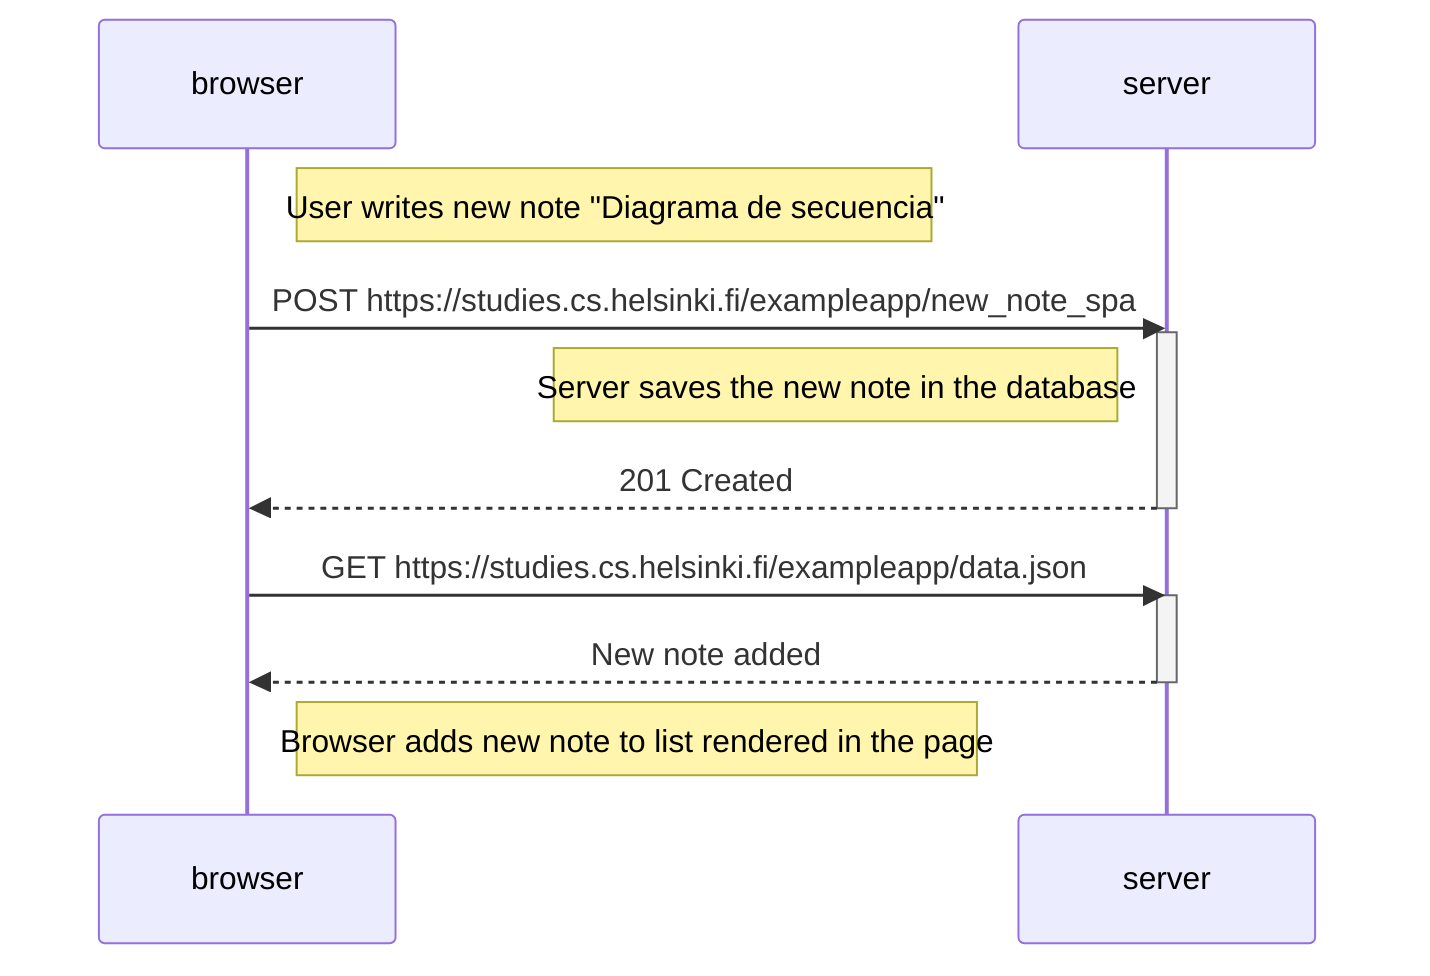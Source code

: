 sequenceDiagram
    participant browser
    participant server

    Note right of browser: User writes new note "Diagrama de secuencia" 

    browser->>server: POST https://studies.cs.helsinki.fi/exampleapp/new_note_spa
    activate server
    Note left of server: Server saves the new note in the database

    server-->>browser: 201 Created
    deactivate server

    browser->>server: GET https://studies.cs.helsinki.fi/exampleapp/data.json
    activate server
    server-->>browser: New note added    
    deactivate server

    Note right of browser: Browser adds new note to list rendered in the page